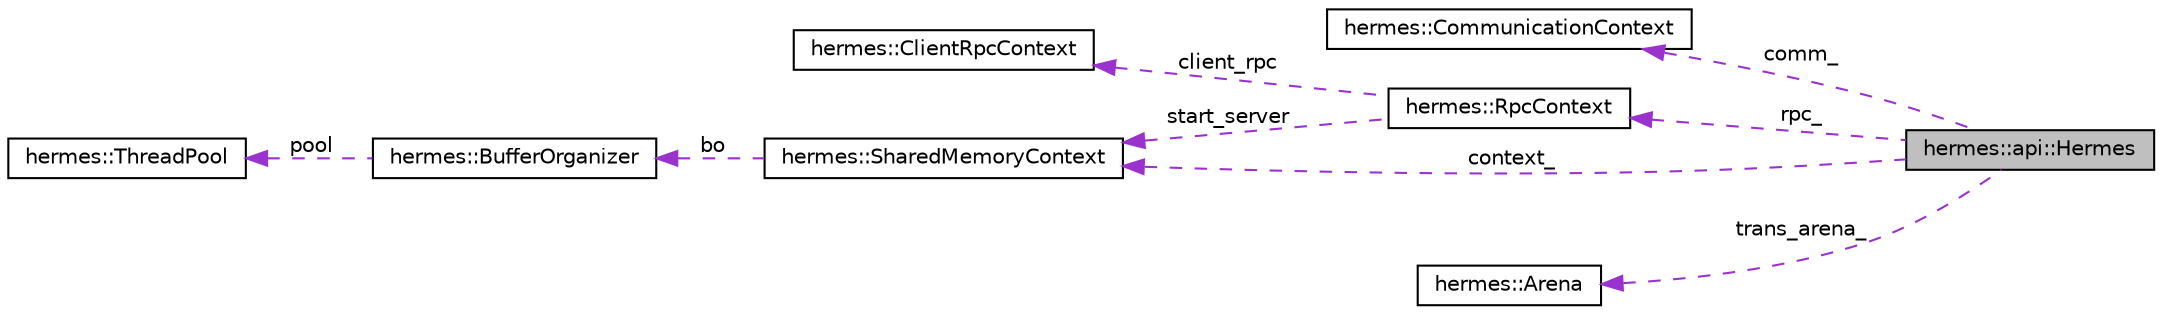 digraph "hermes::api::Hermes"
{
 // LATEX_PDF_SIZE
  edge [fontname="Helvetica",fontsize="10",labelfontname="Helvetica",labelfontsize="10"];
  node [fontname="Helvetica",fontsize="10",shape=record];
  rankdir="LR";
  Node1 [label="hermes::api::Hermes",height=0.2,width=0.4,color="black", fillcolor="grey75", style="filled", fontcolor="black",tooltip=" "];
  Node2 -> Node1 [dir="back",color="darkorchid3",fontsize="10",style="dashed",label=" comm_" ,fontname="Helvetica"];
  Node2 [label="hermes::CommunicationContext",height=0.2,width=0.4,color="black", fillcolor="white", style="filled",URL="$structhermes_1_1_communication_context.html",tooltip=" "];
  Node3 -> Node1 [dir="back",color="darkorchid3",fontsize="10",style="dashed",label=" context_" ,fontname="Helvetica"];
  Node3 [label="hermes::SharedMemoryContext",height=0.2,width=0.4,color="black", fillcolor="white", style="filled",URL="$structhermes_1_1_shared_memory_context.html",tooltip=" "];
  Node4 -> Node3 [dir="back",color="darkorchid3",fontsize="10",style="dashed",label=" bo" ,fontname="Helvetica"];
  Node4 [label="hermes::BufferOrganizer",height=0.2,width=0.4,color="black", fillcolor="white", style="filled",URL="$structhermes_1_1_buffer_organizer.html",tooltip=" "];
  Node5 -> Node4 [dir="back",color="darkorchid3",fontsize="10",style="dashed",label=" pool" ,fontname="Helvetica"];
  Node5 [label="hermes::ThreadPool",height=0.2,width=0.4,color="black", fillcolor="white", style="filled",URL="$classhermes_1_1_thread_pool.html",tooltip=" "];
  Node6 -> Node1 [dir="back",color="darkorchid3",fontsize="10",style="dashed",label=" rpc_" ,fontname="Helvetica"];
  Node6 [label="hermes::RpcContext",height=0.2,width=0.4,color="black", fillcolor="white", style="filled",URL="$structhermes_1_1_rpc_context.html",tooltip=" "];
  Node7 -> Node6 [dir="back",color="darkorchid3",fontsize="10",style="dashed",label=" client_rpc" ,fontname="Helvetica"];
  Node7 [label="hermes::ClientRpcContext",height=0.2,width=0.4,color="black", fillcolor="white", style="filled",URL="$structhermes_1_1_client_rpc_context.html",tooltip=" "];
  Node3 -> Node6 [dir="back",color="darkorchid3",fontsize="10",style="dashed",label=" start_server" ,fontname="Helvetica"];
  Node8 -> Node1 [dir="back",color="darkorchid3",fontsize="10",style="dashed",label=" trans_arena_" ,fontname="Helvetica"];
  Node8 [label="hermes::Arena",height=0.2,width=0.4,color="black", fillcolor="white", style="filled",URL="$structhermes_1_1_arena.html",tooltip=" "];
}
